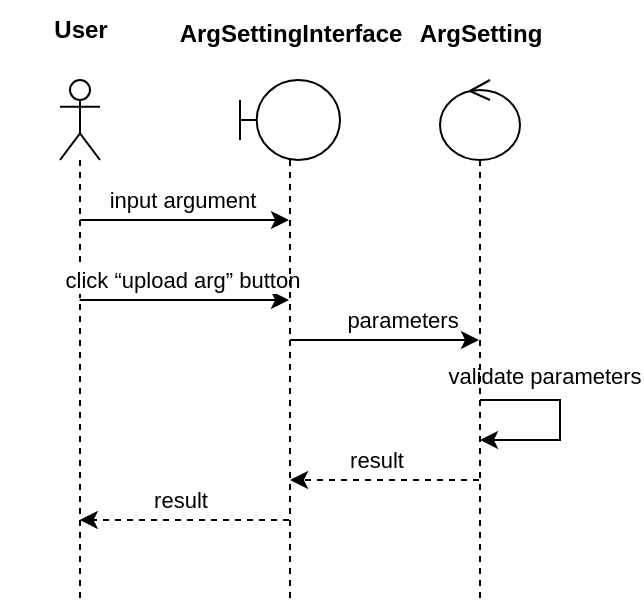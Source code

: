 <mxfile version="22.1.11" type="github">
  <diagram name="第 1 页" id="42TdLFu5hjxumaOI7XeB">
    <mxGraphModel dx="1783" dy="541" grid="1" gridSize="10" guides="1" tooltips="1" connect="1" arrows="1" fold="1" page="1" pageScale="1" pageWidth="827" pageHeight="1169" math="0" shadow="0">
      <root>
        <mxCell id="0" />
        <mxCell id="1" parent="0" />
        <mxCell id="NhdCOhWgxpIEbbQk7Ya7-1" style="edgeStyle=orthogonalEdgeStyle;rounded=0;orthogonalLoop=1;jettySize=auto;html=1;curved=0;" edge="1" parent="1" source="NhdCOhWgxpIEbbQk7Ya7-5" target="NhdCOhWgxpIEbbQk7Ya7-12">
          <mxGeometry relative="1" as="geometry">
            <Array as="points">
              <mxPoint x="-140" y="320" />
              <mxPoint x="-140" y="320" />
            </Array>
          </mxGeometry>
        </mxCell>
        <mxCell id="NhdCOhWgxpIEbbQk7Ya7-2" value="input argument" style="edgeLabel;html=1;align=center;verticalAlign=middle;resizable=0;points=[];" vertex="1" connectable="0" parent="NhdCOhWgxpIEbbQk7Ya7-1">
          <mxGeometry x="-0.259" y="4" relative="1" as="geometry">
            <mxPoint x="12" y="-6" as="offset" />
          </mxGeometry>
        </mxCell>
        <mxCell id="NhdCOhWgxpIEbbQk7Ya7-5" value="" style="shape=umlLifeline;perimeter=lifelinePerimeter;whiteSpace=wrap;html=1;container=1;dropTarget=0;collapsible=0;recursiveResize=0;outlineConnect=0;portConstraint=eastwest;newEdgeStyle={&quot;curved&quot;:0,&quot;rounded&quot;:0};participant=umlActor;" vertex="1" parent="1">
          <mxGeometry x="-220" y="250" width="20" height="260" as="geometry" />
        </mxCell>
        <mxCell id="NhdCOhWgxpIEbbQk7Ya7-6" style="edgeStyle=orthogonalEdgeStyle;rounded=0;orthogonalLoop=1;jettySize=auto;html=1;curved=0;endArrow=none;endFill=0;startArrow=classic;startFill=1;" edge="1" parent="1">
          <mxGeometry relative="1" as="geometry">
            <mxPoint x="-105.5" y="360.0" as="sourcePoint" />
            <mxPoint x="-210.145" y="360.0" as="targetPoint" />
          </mxGeometry>
        </mxCell>
        <mxCell id="NhdCOhWgxpIEbbQk7Ya7-7" value="click “upload arg” button" style="edgeLabel;html=1;align=center;verticalAlign=middle;resizable=0;points=[];" vertex="1" connectable="0" parent="NhdCOhWgxpIEbbQk7Ya7-6">
          <mxGeometry x="0.146" y="2" relative="1" as="geometry">
            <mxPoint x="6" y="-12" as="offset" />
          </mxGeometry>
        </mxCell>
        <mxCell id="NhdCOhWgxpIEbbQk7Ya7-8" style="edgeStyle=orthogonalEdgeStyle;rounded=0;orthogonalLoop=1;jettySize=auto;html=1;curved=0;" edge="1" parent="1" source="NhdCOhWgxpIEbbQk7Ya7-12" target="NhdCOhWgxpIEbbQk7Ya7-18">
          <mxGeometry relative="1" as="geometry" />
        </mxCell>
        <mxCell id="NhdCOhWgxpIEbbQk7Ya7-9" value="parameters" style="edgeLabel;html=1;align=center;verticalAlign=middle;resizable=0;points=[];" vertex="1" connectable="0" parent="NhdCOhWgxpIEbbQk7Ya7-8">
          <mxGeometry x="0.277" relative="1" as="geometry">
            <mxPoint x="-5" y="-10" as="offset" />
          </mxGeometry>
        </mxCell>
        <mxCell id="NhdCOhWgxpIEbbQk7Ya7-10" style="edgeStyle=orthogonalEdgeStyle;rounded=0;orthogonalLoop=1;jettySize=auto;html=1;curved=0;dashed=1;" edge="1" parent="1">
          <mxGeometry relative="1" as="geometry">
            <mxPoint x="-105.5" y="470.0" as="sourcePoint" />
            <mxPoint x="-210.145" y="470.0" as="targetPoint" />
          </mxGeometry>
        </mxCell>
        <mxCell id="NhdCOhWgxpIEbbQk7Ya7-11" value="result" style="edgeLabel;html=1;align=center;verticalAlign=middle;resizable=0;points=[];" vertex="1" connectable="0" parent="NhdCOhWgxpIEbbQk7Ya7-10">
          <mxGeometry x="-0.021" y="-1" relative="1" as="geometry">
            <mxPoint x="-4" y="-9" as="offset" />
          </mxGeometry>
        </mxCell>
        <mxCell id="NhdCOhWgxpIEbbQk7Ya7-12" value="" style="shape=umlLifeline;perimeter=lifelinePerimeter;whiteSpace=wrap;html=1;container=1;dropTarget=0;collapsible=0;recursiveResize=0;outlineConnect=0;portConstraint=eastwest;newEdgeStyle={&quot;curved&quot;:0,&quot;rounded&quot;:0};participant=umlBoundary;" vertex="1" parent="1">
          <mxGeometry x="-130" y="250" width="50" height="260" as="geometry" />
        </mxCell>
        <mxCell id="NhdCOhWgxpIEbbQk7Ya7-13" value="User" style="text;align=center;fontStyle=1;verticalAlign=middle;spacingLeft=3;spacingRight=3;strokeColor=none;rotatable=0;points=[[0,0.5],[1,0.5]];portConstraint=eastwest;html=1;" vertex="1" parent="1">
          <mxGeometry x="-250" y="210" width="80" height="30" as="geometry" />
        </mxCell>
        <mxCell id="NhdCOhWgxpIEbbQk7Ya7-14" style="edgeStyle=orthogonalEdgeStyle;rounded=0;orthogonalLoop=1;jettySize=auto;html=1;curved=0;" edge="1" parent="1" source="NhdCOhWgxpIEbbQk7Ya7-18" target="NhdCOhWgxpIEbbQk7Ya7-18">
          <mxGeometry relative="1" as="geometry">
            <mxPoint x="-10.5" y="410.0" as="sourcePoint" />
            <mxPoint x="-10.145" y="450.0" as="targetPoint" />
            <Array as="points">
              <mxPoint x="30" y="410" />
              <mxPoint x="30" y="430" />
            </Array>
          </mxGeometry>
        </mxCell>
        <mxCell id="NhdCOhWgxpIEbbQk7Ya7-15" value="validate&amp;nbsp;parameters" style="edgeLabel;html=1;align=center;verticalAlign=middle;resizable=0;points=[];" vertex="1" connectable="0" parent="NhdCOhWgxpIEbbQk7Ya7-14">
          <mxGeometry x="0.192" y="2" relative="1" as="geometry">
            <mxPoint x="-10" y="-32" as="offset" />
          </mxGeometry>
        </mxCell>
        <mxCell id="NhdCOhWgxpIEbbQk7Ya7-16" style="edgeStyle=orthogonalEdgeStyle;rounded=0;orthogonalLoop=1;jettySize=auto;html=1;curved=0;dashed=1;" edge="1" parent="1" source="NhdCOhWgxpIEbbQk7Ya7-18" target="NhdCOhWgxpIEbbQk7Ya7-12">
          <mxGeometry relative="1" as="geometry">
            <Array as="points">
              <mxPoint x="-60" y="450" />
              <mxPoint x="-60" y="450" />
            </Array>
          </mxGeometry>
        </mxCell>
        <mxCell id="NhdCOhWgxpIEbbQk7Ya7-17" value="result" style="edgeLabel;html=1;align=center;verticalAlign=middle;resizable=0;points=[];" vertex="1" connectable="0" parent="NhdCOhWgxpIEbbQk7Ya7-16">
          <mxGeometry x="0.094" y="-1" relative="1" as="geometry">
            <mxPoint y="-9" as="offset" />
          </mxGeometry>
        </mxCell>
        <mxCell id="NhdCOhWgxpIEbbQk7Ya7-18" value="" style="shape=umlLifeline;perimeter=lifelinePerimeter;whiteSpace=wrap;html=1;container=1;dropTarget=0;collapsible=0;recursiveResize=0;outlineConnect=0;portConstraint=eastwest;newEdgeStyle={&quot;curved&quot;:0,&quot;rounded&quot;:0};participant=umlControl;" vertex="1" parent="1">
          <mxGeometry x="-30" y="250" width="40" height="260" as="geometry" />
        </mxCell>
        <mxCell id="NhdCOhWgxpIEbbQk7Ya7-19" value="ArgSettingInterface" style="text;align=center;fontStyle=1;verticalAlign=middle;spacingLeft=3;spacingRight=3;strokeColor=none;rotatable=0;points=[[0,0.5],[1,0.5]];portConstraint=eastwest;html=1;" vertex="1" parent="1">
          <mxGeometry x="-145" y="214" width="80" height="26" as="geometry" />
        </mxCell>
        <mxCell id="NhdCOhWgxpIEbbQk7Ya7-20" value="ArgSetting" style="text;align=center;fontStyle=1;verticalAlign=middle;spacingLeft=3;spacingRight=3;strokeColor=none;rotatable=0;points=[[0,0.5],[1,0.5]];portConstraint=eastwest;html=1;" vertex="1" parent="1">
          <mxGeometry x="-50" y="214" width="80" height="26" as="geometry" />
        </mxCell>
      </root>
    </mxGraphModel>
  </diagram>
</mxfile>
